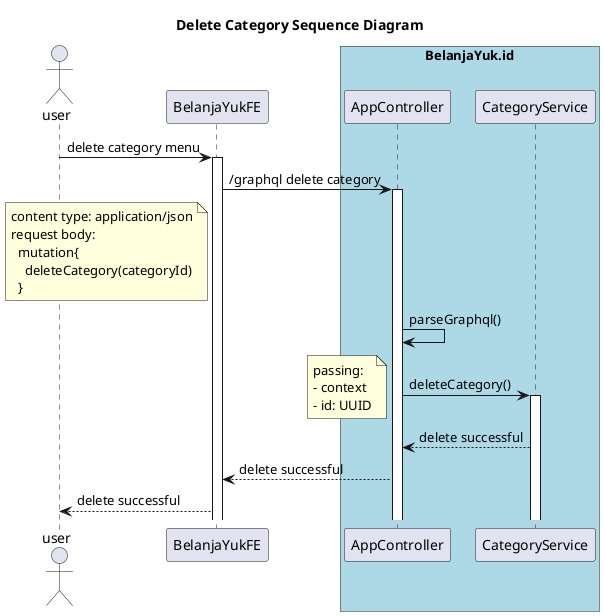 @startuml
title: Delete Category Sequence Diagram
actor user
participant BelanjaYukFE
box "BelanjaYuk.id" #LightBlue
participant AppController
participant CategoryService
end box

user -> BelanjaYukFE ++ : delete category menu
BelanjaYukFE -> AppController ++ : /graphql delete category
    note left of BelanjaYukFE
    content type: application/json
    request body:
      mutation{
        deleteCategory(categoryId)
      }
    end note
AppController -> AppController : parseGraphql()
AppController -> CategoryService ++ : deleteCategory()
    note left
    passing:
    - context
    - id: UUID
    end note
CategoryService --> AppController : delete successful
AppController --> BelanjaYukFE : delete successful
BelanjaYukFE --> user : delete successful
@enduml